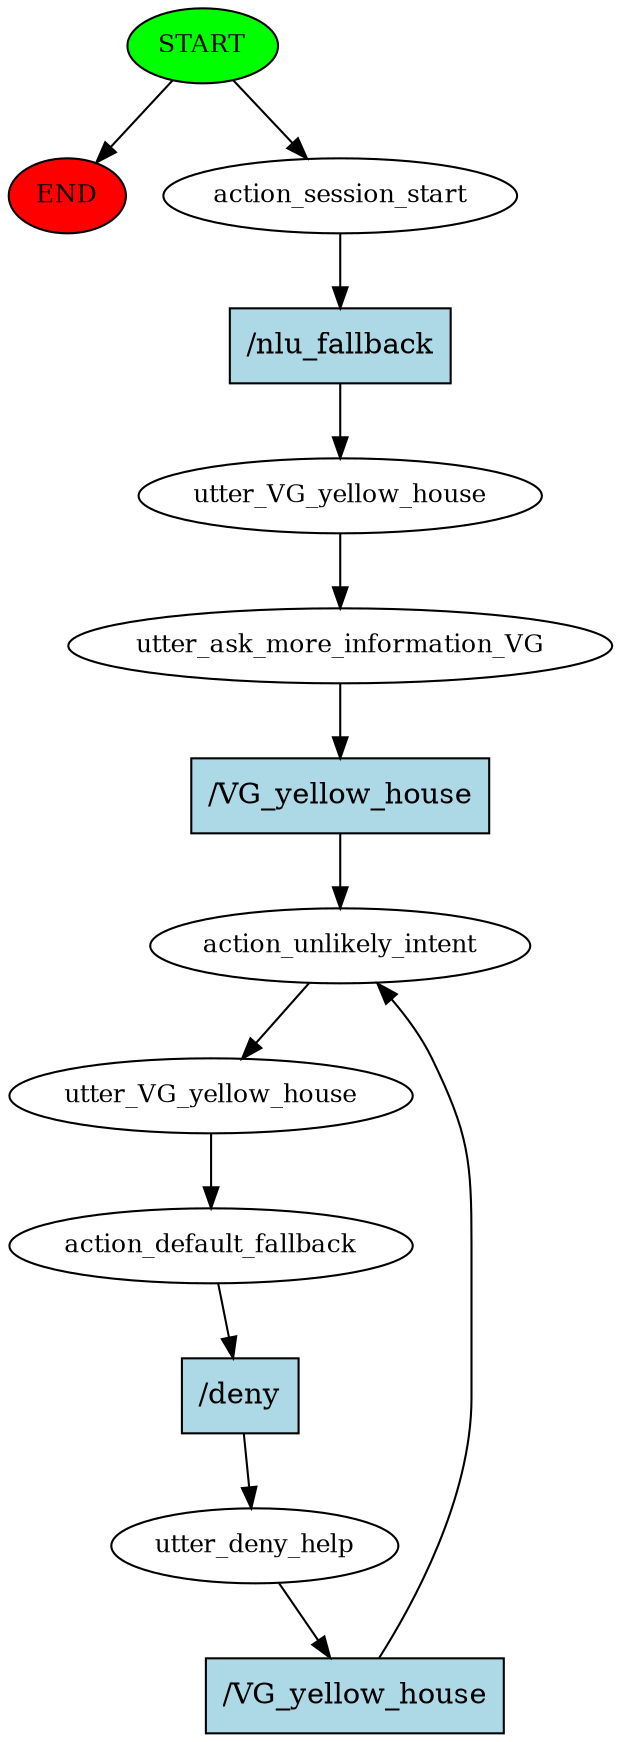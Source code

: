 digraph  {
0 [class="start active", fillcolor=green, fontsize=12, label=START, style=filled];
"-1" [class=end, fillcolor=red, fontsize=12, label=END, style=filled];
1 [class=active, fontsize=12, label=action_session_start];
2 [class=active, fontsize=12, label=utter_VG_yellow_house];
3 [class=active, fontsize=12, label=utter_ask_more_information_VG];
4 [class=active, fontsize=12, label=action_unlikely_intent];
5 [class="active dashed", fontsize=12, label=utter_VG_yellow_house];
6 [class=active, fontsize=12, label=action_default_fallback];
7 [class=active, fontsize=12, label=utter_deny_help];
10 [class="intent active", fillcolor=lightblue, label="/nlu_fallback", shape=rect, style=filled];
11 [class="intent active", fillcolor=lightblue, label="/VG_yellow_house", shape=rect, style=filled];
12 [class="intent active", fillcolor=lightblue, label="/deny", shape=rect, style=filled];
13 [class="intent active", fillcolor=lightblue, label="/VG_yellow_house", shape=rect, style=filled];
0 -> "-1"  [class="", key=NONE, label=""];
0 -> 1  [class=active, key=NONE, label=""];
1 -> 10  [class=active, key=0];
2 -> 3  [class=active, key=NONE, label=""];
3 -> 11  [class=active, key=0];
4 -> 5  [class=active, key=NONE, label=""];
5 -> 6  [class=active, key=NONE, label=""];
6 -> 12  [class=active, key=0];
7 -> 13  [class=active, key=0];
10 -> 2  [class=active, key=0];
11 -> 4  [class=active, key=0];
12 -> 7  [class=active, key=0];
13 -> 4  [class=active, key=0];
}
